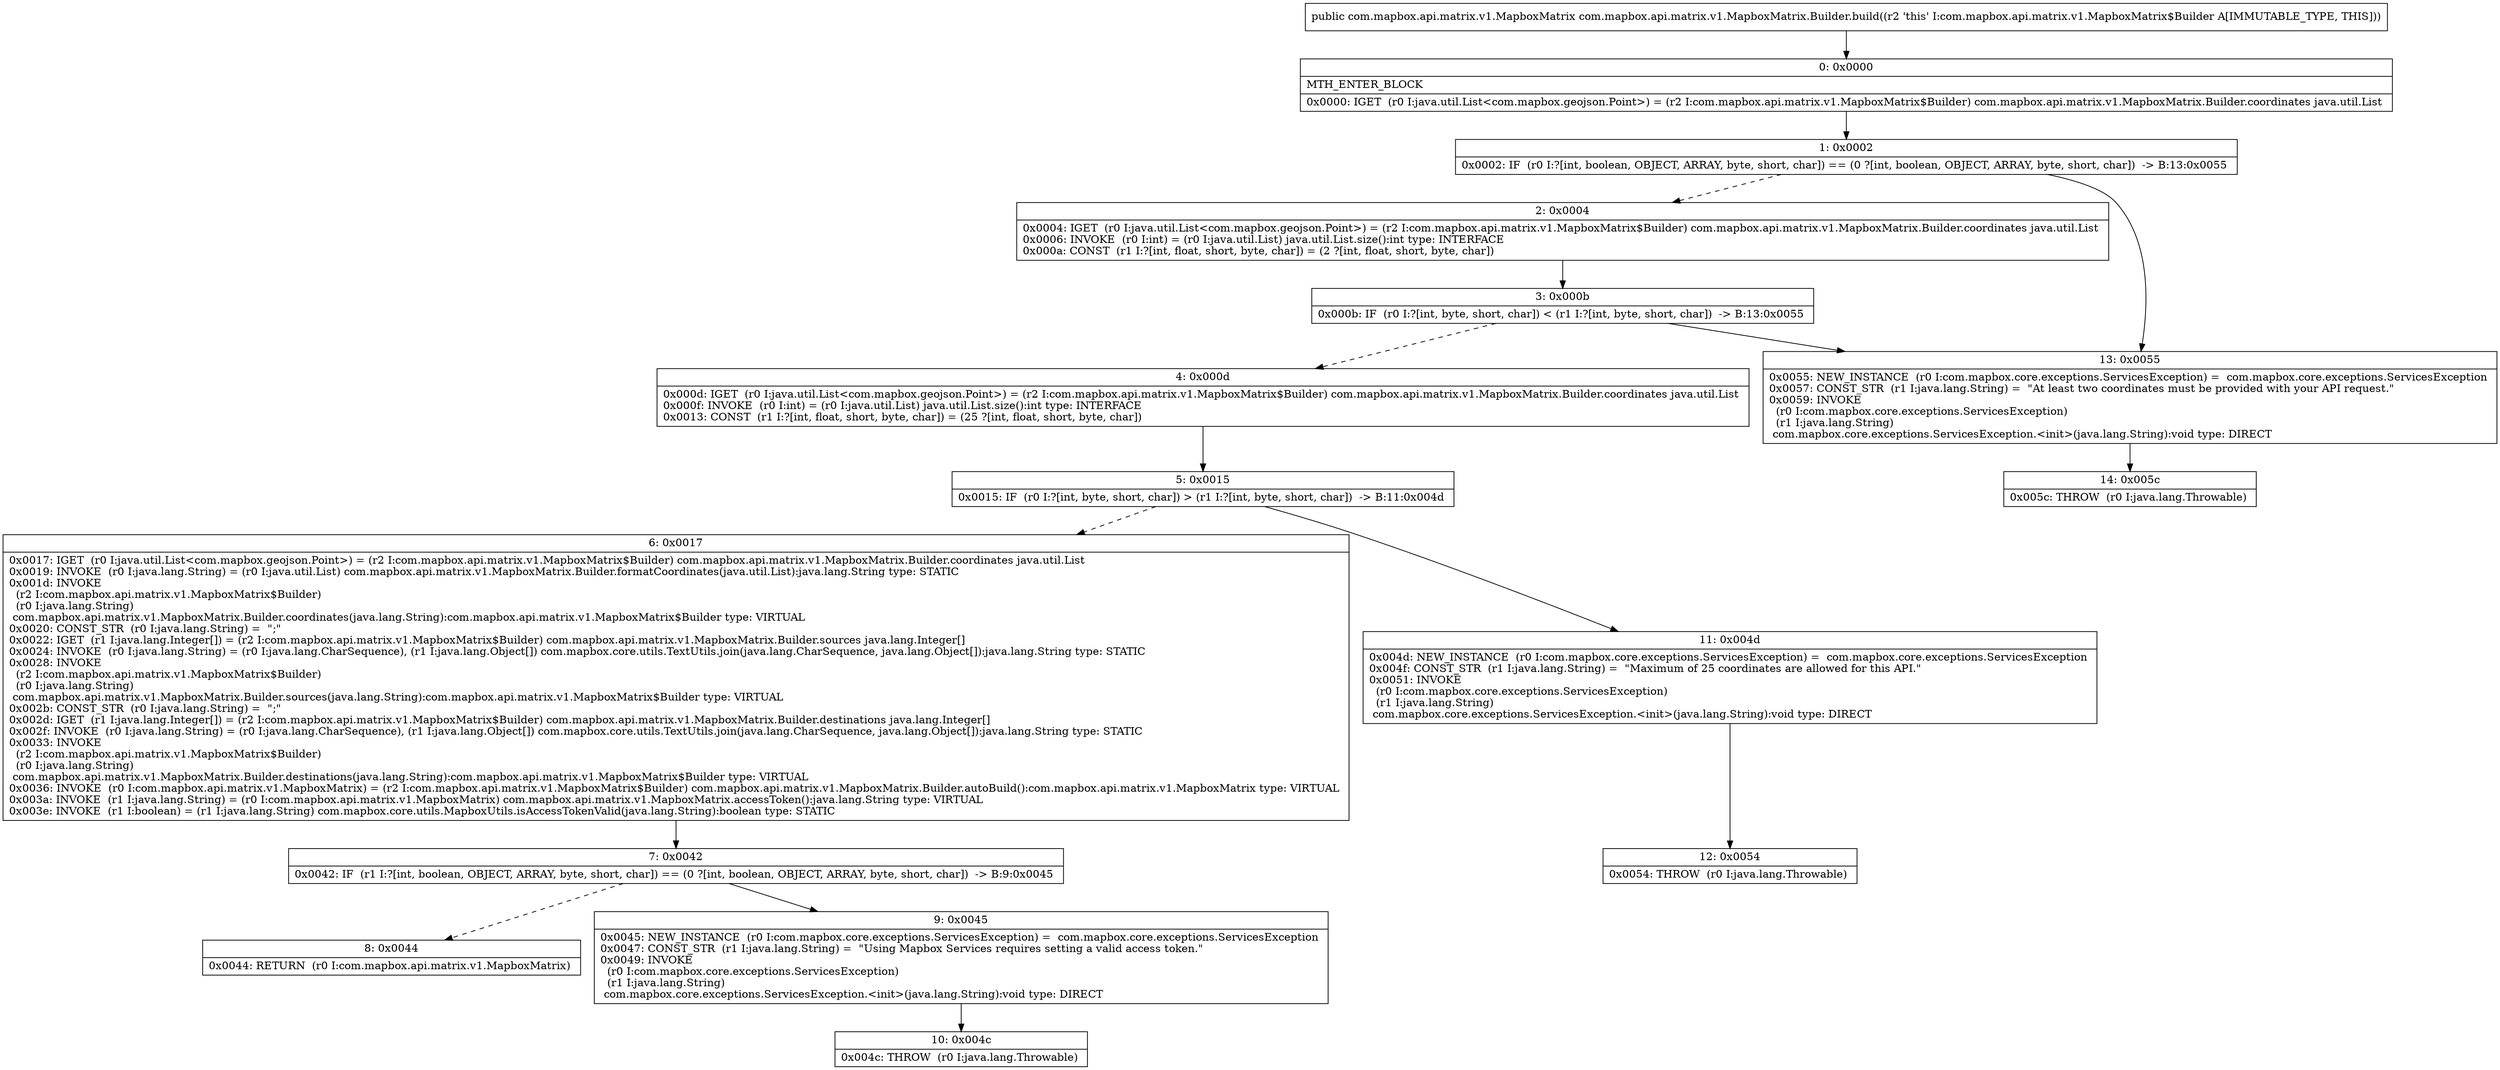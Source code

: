 digraph "CFG forcom.mapbox.api.matrix.v1.MapboxMatrix.Builder.build()Lcom\/mapbox\/api\/matrix\/v1\/MapboxMatrix;" {
Node_0 [shape=record,label="{0\:\ 0x0000|MTH_ENTER_BLOCK\l|0x0000: IGET  (r0 I:java.util.List\<com.mapbox.geojson.Point\>) = (r2 I:com.mapbox.api.matrix.v1.MapboxMatrix$Builder) com.mapbox.api.matrix.v1.MapboxMatrix.Builder.coordinates java.util.List \l}"];
Node_1 [shape=record,label="{1\:\ 0x0002|0x0002: IF  (r0 I:?[int, boolean, OBJECT, ARRAY, byte, short, char]) == (0 ?[int, boolean, OBJECT, ARRAY, byte, short, char])  \-\> B:13:0x0055 \l}"];
Node_2 [shape=record,label="{2\:\ 0x0004|0x0004: IGET  (r0 I:java.util.List\<com.mapbox.geojson.Point\>) = (r2 I:com.mapbox.api.matrix.v1.MapboxMatrix$Builder) com.mapbox.api.matrix.v1.MapboxMatrix.Builder.coordinates java.util.List \l0x0006: INVOKE  (r0 I:int) = (r0 I:java.util.List) java.util.List.size():int type: INTERFACE \l0x000a: CONST  (r1 I:?[int, float, short, byte, char]) = (2 ?[int, float, short, byte, char]) \l}"];
Node_3 [shape=record,label="{3\:\ 0x000b|0x000b: IF  (r0 I:?[int, byte, short, char]) \< (r1 I:?[int, byte, short, char])  \-\> B:13:0x0055 \l}"];
Node_4 [shape=record,label="{4\:\ 0x000d|0x000d: IGET  (r0 I:java.util.List\<com.mapbox.geojson.Point\>) = (r2 I:com.mapbox.api.matrix.v1.MapboxMatrix$Builder) com.mapbox.api.matrix.v1.MapboxMatrix.Builder.coordinates java.util.List \l0x000f: INVOKE  (r0 I:int) = (r0 I:java.util.List) java.util.List.size():int type: INTERFACE \l0x0013: CONST  (r1 I:?[int, float, short, byte, char]) = (25 ?[int, float, short, byte, char]) \l}"];
Node_5 [shape=record,label="{5\:\ 0x0015|0x0015: IF  (r0 I:?[int, byte, short, char]) \> (r1 I:?[int, byte, short, char])  \-\> B:11:0x004d \l}"];
Node_6 [shape=record,label="{6\:\ 0x0017|0x0017: IGET  (r0 I:java.util.List\<com.mapbox.geojson.Point\>) = (r2 I:com.mapbox.api.matrix.v1.MapboxMatrix$Builder) com.mapbox.api.matrix.v1.MapboxMatrix.Builder.coordinates java.util.List \l0x0019: INVOKE  (r0 I:java.lang.String) = (r0 I:java.util.List) com.mapbox.api.matrix.v1.MapboxMatrix.Builder.formatCoordinates(java.util.List):java.lang.String type: STATIC \l0x001d: INVOKE  \l  (r2 I:com.mapbox.api.matrix.v1.MapboxMatrix$Builder)\l  (r0 I:java.lang.String)\l com.mapbox.api.matrix.v1.MapboxMatrix.Builder.coordinates(java.lang.String):com.mapbox.api.matrix.v1.MapboxMatrix$Builder type: VIRTUAL \l0x0020: CONST_STR  (r0 I:java.lang.String) =  \";\" \l0x0022: IGET  (r1 I:java.lang.Integer[]) = (r2 I:com.mapbox.api.matrix.v1.MapboxMatrix$Builder) com.mapbox.api.matrix.v1.MapboxMatrix.Builder.sources java.lang.Integer[] \l0x0024: INVOKE  (r0 I:java.lang.String) = (r0 I:java.lang.CharSequence), (r1 I:java.lang.Object[]) com.mapbox.core.utils.TextUtils.join(java.lang.CharSequence, java.lang.Object[]):java.lang.String type: STATIC \l0x0028: INVOKE  \l  (r2 I:com.mapbox.api.matrix.v1.MapboxMatrix$Builder)\l  (r0 I:java.lang.String)\l com.mapbox.api.matrix.v1.MapboxMatrix.Builder.sources(java.lang.String):com.mapbox.api.matrix.v1.MapboxMatrix$Builder type: VIRTUAL \l0x002b: CONST_STR  (r0 I:java.lang.String) =  \";\" \l0x002d: IGET  (r1 I:java.lang.Integer[]) = (r2 I:com.mapbox.api.matrix.v1.MapboxMatrix$Builder) com.mapbox.api.matrix.v1.MapboxMatrix.Builder.destinations java.lang.Integer[] \l0x002f: INVOKE  (r0 I:java.lang.String) = (r0 I:java.lang.CharSequence), (r1 I:java.lang.Object[]) com.mapbox.core.utils.TextUtils.join(java.lang.CharSequence, java.lang.Object[]):java.lang.String type: STATIC \l0x0033: INVOKE  \l  (r2 I:com.mapbox.api.matrix.v1.MapboxMatrix$Builder)\l  (r0 I:java.lang.String)\l com.mapbox.api.matrix.v1.MapboxMatrix.Builder.destinations(java.lang.String):com.mapbox.api.matrix.v1.MapboxMatrix$Builder type: VIRTUAL \l0x0036: INVOKE  (r0 I:com.mapbox.api.matrix.v1.MapboxMatrix) = (r2 I:com.mapbox.api.matrix.v1.MapboxMatrix$Builder) com.mapbox.api.matrix.v1.MapboxMatrix.Builder.autoBuild():com.mapbox.api.matrix.v1.MapboxMatrix type: VIRTUAL \l0x003a: INVOKE  (r1 I:java.lang.String) = (r0 I:com.mapbox.api.matrix.v1.MapboxMatrix) com.mapbox.api.matrix.v1.MapboxMatrix.accessToken():java.lang.String type: VIRTUAL \l0x003e: INVOKE  (r1 I:boolean) = (r1 I:java.lang.String) com.mapbox.core.utils.MapboxUtils.isAccessTokenValid(java.lang.String):boolean type: STATIC \l}"];
Node_7 [shape=record,label="{7\:\ 0x0042|0x0042: IF  (r1 I:?[int, boolean, OBJECT, ARRAY, byte, short, char]) == (0 ?[int, boolean, OBJECT, ARRAY, byte, short, char])  \-\> B:9:0x0045 \l}"];
Node_8 [shape=record,label="{8\:\ 0x0044|0x0044: RETURN  (r0 I:com.mapbox.api.matrix.v1.MapboxMatrix) \l}"];
Node_9 [shape=record,label="{9\:\ 0x0045|0x0045: NEW_INSTANCE  (r0 I:com.mapbox.core.exceptions.ServicesException) =  com.mapbox.core.exceptions.ServicesException \l0x0047: CONST_STR  (r1 I:java.lang.String) =  \"Using Mapbox Services requires setting a valid access token.\" \l0x0049: INVOKE  \l  (r0 I:com.mapbox.core.exceptions.ServicesException)\l  (r1 I:java.lang.String)\l com.mapbox.core.exceptions.ServicesException.\<init\>(java.lang.String):void type: DIRECT \l}"];
Node_10 [shape=record,label="{10\:\ 0x004c|0x004c: THROW  (r0 I:java.lang.Throwable) \l}"];
Node_11 [shape=record,label="{11\:\ 0x004d|0x004d: NEW_INSTANCE  (r0 I:com.mapbox.core.exceptions.ServicesException) =  com.mapbox.core.exceptions.ServicesException \l0x004f: CONST_STR  (r1 I:java.lang.String) =  \"Maximum of 25 coordinates are allowed for this API.\" \l0x0051: INVOKE  \l  (r0 I:com.mapbox.core.exceptions.ServicesException)\l  (r1 I:java.lang.String)\l com.mapbox.core.exceptions.ServicesException.\<init\>(java.lang.String):void type: DIRECT \l}"];
Node_12 [shape=record,label="{12\:\ 0x0054|0x0054: THROW  (r0 I:java.lang.Throwable) \l}"];
Node_13 [shape=record,label="{13\:\ 0x0055|0x0055: NEW_INSTANCE  (r0 I:com.mapbox.core.exceptions.ServicesException) =  com.mapbox.core.exceptions.ServicesException \l0x0057: CONST_STR  (r1 I:java.lang.String) =  \"At least two coordinates must be provided with your API request.\" \l0x0059: INVOKE  \l  (r0 I:com.mapbox.core.exceptions.ServicesException)\l  (r1 I:java.lang.String)\l com.mapbox.core.exceptions.ServicesException.\<init\>(java.lang.String):void type: DIRECT \l}"];
Node_14 [shape=record,label="{14\:\ 0x005c|0x005c: THROW  (r0 I:java.lang.Throwable) \l}"];
MethodNode[shape=record,label="{public com.mapbox.api.matrix.v1.MapboxMatrix com.mapbox.api.matrix.v1.MapboxMatrix.Builder.build((r2 'this' I:com.mapbox.api.matrix.v1.MapboxMatrix$Builder A[IMMUTABLE_TYPE, THIS])) }"];
MethodNode -> Node_0;
Node_0 -> Node_1;
Node_1 -> Node_2[style=dashed];
Node_1 -> Node_13;
Node_2 -> Node_3;
Node_3 -> Node_4[style=dashed];
Node_3 -> Node_13;
Node_4 -> Node_5;
Node_5 -> Node_6[style=dashed];
Node_5 -> Node_11;
Node_6 -> Node_7;
Node_7 -> Node_8[style=dashed];
Node_7 -> Node_9;
Node_9 -> Node_10;
Node_11 -> Node_12;
Node_13 -> Node_14;
}

